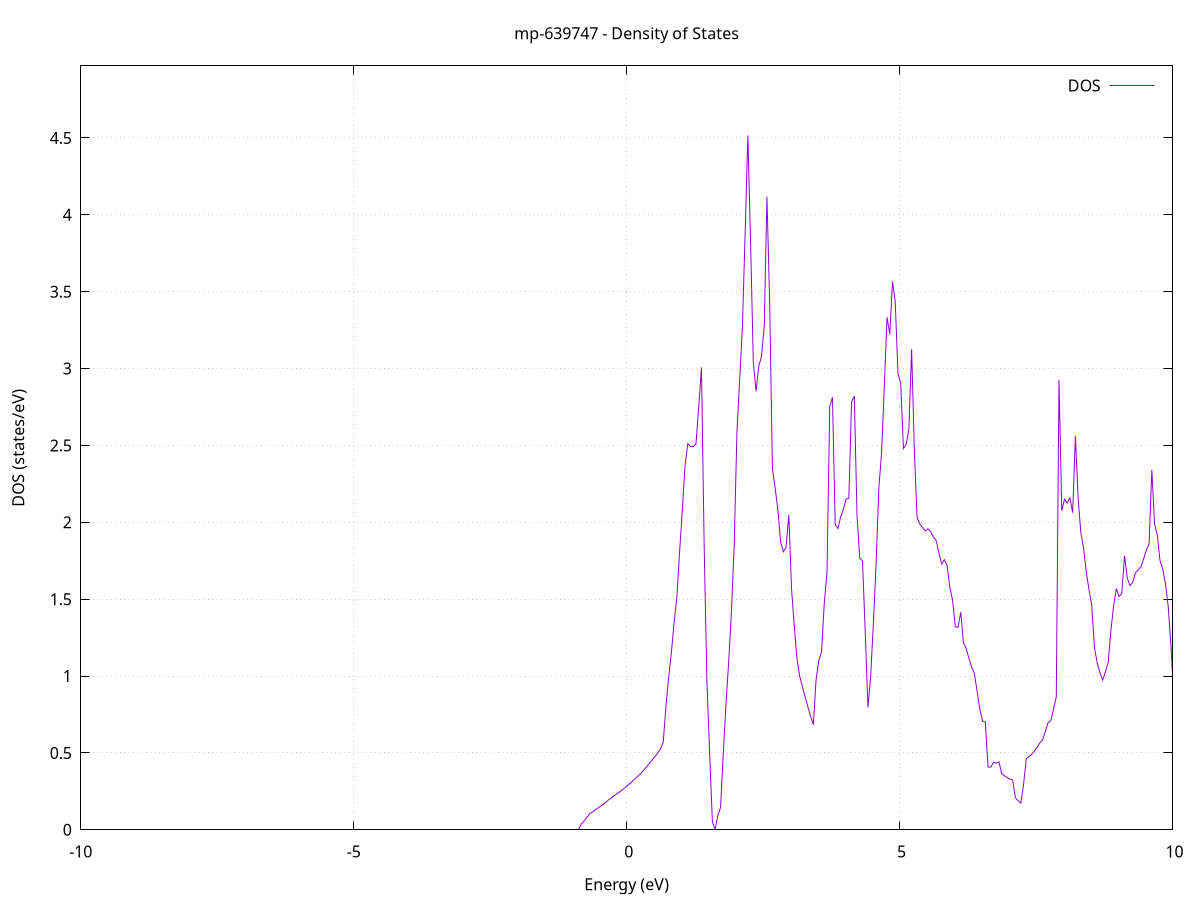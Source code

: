 set title 'mp-639747 - Density of States'
set xlabel 'Energy (eV)'
set ylabel 'DOS (states/eV)'
set grid
set xrange [-10:10]
set yrange [0:4.969]
set xzeroaxis lt -1
set terminal png size 800,600
set output 'mp-639747_dos_gnuplot.png'
plot '-' using 1:2 with lines title 'DOS'
-31.983000 0.000000
-31.933000 0.000000
-31.883000 0.000000
-31.833000 0.000000
-31.783000 0.000000
-31.733000 0.000000
-31.683000 0.000000
-31.633000 0.000000
-31.583000 0.000000
-31.533000 0.000000
-31.482900 0.000000
-31.432900 0.000000
-31.382900 0.000000
-31.332900 0.000000
-31.282900 0.000000
-31.232900 0.000000
-31.182900 0.000000
-31.132900 0.000000
-31.082900 0.000000
-31.032900 0.000000
-30.982900 0.000000
-30.932900 0.000000
-30.882900 0.000000
-30.832900 0.000000
-30.782900 0.000000
-30.732900 0.000000
-30.682900 0.000000
-30.632900 0.000000
-30.582900 0.000000
-30.532900 0.000000
-30.482800 0.000000
-30.432800 0.000000
-30.382800 0.000000
-30.332800 0.000000
-30.282800 0.000000
-30.232800 0.000000
-30.182800 0.000000
-30.132800 0.000000
-30.082800 0.000000
-30.032800 0.000000
-29.982800 0.000000
-29.932800 0.000000
-29.882800 0.000000
-29.832800 0.000000
-29.782800 0.000000
-29.732800 0.000000
-29.682800 0.000000
-29.632800 0.000000
-29.582800 0.000000
-29.532800 0.000000
-29.482700 0.000000
-29.432700 0.000000
-29.382700 0.000000
-29.332700 0.000000
-29.282700 0.000000
-29.232700 0.000000
-29.182700 0.000000
-29.132700 0.000000
-29.082700 0.000000
-29.032700 0.000000
-28.982700 0.000000
-28.932700 0.000000
-28.882700 0.000000
-28.832700 0.000000
-28.782700 0.000000
-28.732700 0.000000
-28.682700 0.000000
-28.632700 0.000000
-28.582700 0.000000
-28.532600 0.000000
-28.482600 0.000000
-28.432600 0.000000
-28.382600 0.000000
-28.332600 0.000000
-28.282600 0.000000
-28.232600 0.000000
-28.182600 0.000000
-28.132600 0.000000
-28.082600 0.000000
-28.032600 0.000000
-27.982600 0.000000
-27.932600 0.000000
-27.882600 0.000000
-27.832600 0.000000
-27.782600 0.000000
-27.732600 0.000000
-27.682600 0.000000
-27.632600 0.000000
-27.582600 0.000000
-27.532500 0.000000
-27.482500 0.000000
-27.432500 2.245700
-27.382500 16.431300
-27.332500 20.252700
-27.282500 3.988700
-27.232500 0.000000
-27.182500 0.000000
-27.132500 0.000000
-27.082500 0.000000
-27.032500 0.000000
-26.982500 0.000000
-26.932500 0.000000
-26.882500 0.000000
-26.832500 0.000000
-26.782500 0.000000
-26.732500 0.000000
-26.682500 0.000000
-26.632500 0.000000
-26.582500 0.000000
-26.532400 0.000000
-26.482400 0.000000
-26.432400 0.000000
-26.382400 0.000000
-26.332400 0.000000
-26.282400 0.000000
-26.232400 0.000000
-26.182400 0.000000
-26.132400 0.000000
-26.082400 0.000000
-26.032400 0.000000
-25.982400 0.000000
-25.932400 0.000000
-25.882400 0.000000
-25.832400 0.000000
-25.782400 0.000000
-25.732400 0.000000
-25.682400 0.000000
-25.632400 0.000000
-25.582400 0.000000
-25.532300 0.000000
-25.482300 0.000000
-25.432300 0.000000
-25.382300 0.000000
-25.332300 0.000000
-25.282300 0.000000
-25.232300 0.000000
-25.182300 0.000000
-25.132300 0.000000
-25.082300 0.000000
-25.032300 0.000000
-24.982300 0.000000
-24.932300 0.000000
-24.882300 0.000000
-24.832300 0.000000
-24.782300 0.000000
-24.732300 0.000000
-24.682300 0.000000
-24.632300 0.000000
-24.582200 0.000000
-24.532200 0.000000
-24.482200 0.000000
-24.432200 0.000000
-24.382200 0.000000
-24.332200 0.000000
-24.282200 0.000000
-24.232200 0.000000
-24.182200 0.000000
-24.132200 0.000000
-24.082200 0.000000
-24.032200 0.000000
-23.982200 0.000000
-23.932200 0.000000
-23.882200 0.000000
-23.832200 0.000000
-23.782200 0.000000
-23.732200 0.000000
-23.682200 0.000000
-23.632200 0.000000
-23.582100 0.000000
-23.532100 0.000000
-23.482100 0.000000
-23.432100 0.000000
-23.382100 0.000000
-23.332100 0.000000
-23.282100 0.000000
-23.232100 0.000000
-23.182100 0.000000
-23.132100 0.000000
-23.082100 0.000000
-23.032100 0.000000
-22.982100 0.000000
-22.932100 0.000000
-22.882100 0.000000
-22.832100 0.000000
-22.782100 0.000000
-22.732100 0.000000
-22.682100 0.000000
-22.632100 0.000000
-22.582000 0.000000
-22.532000 0.000000
-22.482000 0.000000
-22.432000 0.000000
-22.382000 0.000000
-22.332000 0.000000
-22.282000 0.000000
-22.232000 0.000000
-22.182000 0.000000
-22.132000 0.000000
-22.082000 0.000000
-22.032000 0.000000
-21.982000 0.000000
-21.932000 0.000000
-21.882000 0.000000
-21.832000 0.000000
-21.782000 0.000000
-21.732000 0.000000
-21.682000 0.000000
-21.632000 0.000000
-21.581900 0.000000
-21.531900 0.000000
-21.481900 0.000000
-21.431900 0.000000
-21.381900 0.000000
-21.331900 0.000000
-21.281900 0.000000
-21.231900 0.000000
-21.181900 0.000000
-21.131900 0.000000
-21.081900 0.000000
-21.031900 0.000000
-20.981900 0.000000
-20.931900 0.000000
-20.881900 0.000000
-20.831900 0.000000
-20.781900 0.000000
-20.731900 0.000000
-20.681900 0.000000
-20.631800 0.000000
-20.581800 0.000000
-20.531800 0.000000
-20.481800 0.000000
-20.431800 0.000000
-20.381800 0.000000
-20.331800 0.000000
-20.281800 0.000000
-20.231800 0.000000
-20.181800 0.000000
-20.131800 0.000000
-20.081800 0.000000
-20.031800 0.000000
-19.981800 0.000000
-19.931800 0.000000
-19.881800 0.000000
-19.831800 0.000000
-19.781800 0.000000
-19.731800 0.000000
-19.681800 0.000000
-19.631700 0.000000
-19.581700 0.000000
-19.531700 0.000000
-19.481700 0.000000
-19.431700 0.000000
-19.381700 0.000000
-19.331700 0.000000
-19.281700 0.000000
-19.231700 0.000000
-19.181700 0.000000
-19.131700 0.000000
-19.081700 0.000000
-19.031700 0.000000
-18.981700 0.000000
-18.931700 0.000000
-18.881700 0.000000
-18.831700 0.000000
-18.781700 0.000000
-18.731700 0.000000
-18.681700 0.000000
-18.631600 0.000000
-18.581600 0.000000
-18.531600 0.000000
-18.481600 0.000000
-18.431600 0.000000
-18.381600 0.000000
-18.331600 0.000000
-18.281600 0.000000
-18.231600 0.000000
-18.181600 0.000000
-18.131600 0.000000
-18.081600 0.000000
-18.031600 0.000000
-17.981600 0.000000
-17.931600 0.000000
-17.881600 0.000000
-17.831600 0.000000
-17.781600 0.000000
-17.731600 0.000000
-17.681500 0.000000
-17.631500 0.000000
-17.581500 0.000000
-17.531500 0.000000
-17.481500 0.000000
-17.431500 0.000000
-17.381500 0.000000
-17.331500 0.000000
-17.281500 0.000000
-17.231500 0.000000
-17.181500 0.000000
-17.131500 0.000000
-17.081500 0.000000
-17.031500 0.000000
-16.981500 0.000000
-16.931500 0.000000
-16.881500 0.000000
-16.831500 0.000000
-16.781500 0.000000
-16.731500 0.000000
-16.681400 0.000000
-16.631400 0.000000
-16.581400 0.000000
-16.531400 0.000000
-16.481400 0.000000
-16.431400 0.000000
-16.381400 0.000000
-16.331400 0.000000
-16.281400 0.000000
-16.231400 0.000000
-16.181400 0.000000
-16.131400 0.000000
-16.081400 0.000000
-16.031400 0.000000
-15.981400 0.000000
-15.931400 0.000000
-15.881400 0.000000
-15.831400 0.000000
-15.781400 0.000000
-15.731400 0.000000
-15.681300 0.000000
-15.631300 0.000000
-15.581300 0.000000
-15.531300 0.000000
-15.481300 0.000000
-15.431300 0.000000
-15.381300 0.000000
-15.331300 0.000000
-15.281300 0.000000
-15.231300 0.000000
-15.181300 0.000000
-15.131300 0.000000
-15.081300 0.000000
-15.031300 0.000000
-14.981300 0.000000
-14.931300 0.000000
-14.881300 0.000000
-14.831300 0.000000
-14.781300 0.000000
-14.731300 0.000000
-14.681200 0.000000
-14.631200 0.000000
-14.581200 0.000000
-14.531200 0.000000
-14.481200 0.000000
-14.431200 0.000000
-14.381200 0.000000
-14.331200 0.000000
-14.281200 0.000000
-14.231200 0.000000
-14.181200 0.000000
-14.131200 0.000000
-14.081200 0.000000
-14.031200 0.000000
-13.981200 0.000000
-13.931200 0.000000
-13.881200 0.000000
-13.831200 0.000000
-13.781200 0.000000
-13.731100 0.000000
-13.681100 0.000000
-13.631100 0.000000
-13.581100 0.000000
-13.531100 0.000000
-13.481100 0.000000
-13.431100 0.000000
-13.381100 0.000000
-13.331100 0.000000
-13.281100 0.000000
-13.231100 0.000000
-13.181100 0.000000
-13.131100 0.000000
-13.081100 0.000000
-13.031100 2.463100
-12.981100 5.446600
-12.931100 10.963400
-12.881100 11.129900
-12.831100 8.012600
-12.781100 7.353300
-12.731000 6.664000
-12.681000 5.536700
-12.631000 5.310800
-12.581000 5.861600
-12.531000 6.088800
-12.481000 5.881900
-12.431000 6.806400
-12.381000 8.706400
-12.331000 12.078000
-12.281000 7.479100
-12.231000 0.000000
-12.181000 0.000000
-12.131000 0.000000
-12.081000 0.000000
-12.031000 0.000000
-11.981000 0.000000
-11.931000 0.000000
-11.881000 0.000000
-11.831000 0.000000
-11.781000 0.000000
-11.730900 0.000000
-11.680900 0.000000
-11.630900 0.000000
-11.580900 0.000000
-11.530900 0.000000
-11.480900 0.000000
-11.430900 0.000000
-11.380900 0.000000
-11.330900 0.000000
-11.280900 0.000000
-11.230900 0.000000
-11.180900 0.000000
-11.130900 0.000000
-11.080900 0.000000
-11.030900 0.000000
-10.980900 0.000000
-10.930900 0.000000
-10.880900 0.000000
-10.830900 0.000000
-10.780800 0.000000
-10.730800 0.000000
-10.680800 0.000000
-10.630800 0.000000
-10.580800 0.000000
-10.530800 0.000000
-10.480800 0.000000
-10.430800 0.000000
-10.380800 0.000000
-10.330800 0.000000
-10.280800 0.000000
-10.230800 0.000000
-10.180800 0.000000
-10.130800 0.000000
-10.080800 0.000000
-10.030800 0.000000
-9.980800 0.000000
-9.930800 0.000000
-9.880800 0.000000
-9.830800 0.000000
-9.780700 0.000000
-9.730700 0.000000
-9.680700 0.000000
-9.630700 0.000000
-9.580700 0.000000
-9.530700 0.000000
-9.480700 0.000000
-9.430700 0.000000
-9.380700 0.000000
-9.330700 0.000000
-9.280700 0.000000
-9.230700 0.000000
-9.180700 0.000000
-9.130700 0.000000
-9.080700 0.000000
-9.030700 0.000000
-8.980700 0.000000
-8.930700 0.000000
-8.880700 0.000000
-8.830700 0.000000
-8.780600 0.000000
-8.730600 0.000000
-8.680600 0.000000
-8.630600 0.000000
-8.580600 0.000000
-8.530600 0.000000
-8.480600 0.000000
-8.430600 0.000000
-8.380600 0.000000
-8.330600 0.000000
-8.280600 0.000000
-8.230600 0.000000
-8.180600 0.000000
-8.130600 0.000000
-8.080600 0.000000
-8.030600 0.000000
-7.980600 0.000000
-7.930600 0.000000
-7.880600 0.000000
-7.830600 0.000000
-7.780500 0.000000
-7.730500 0.000000
-7.680500 0.000000
-7.630500 0.000000
-7.580500 0.000000
-7.530500 0.000000
-7.480500 0.000000
-7.430500 0.000000
-7.380500 0.000000
-7.330500 0.000000
-7.280500 0.000000
-7.230500 0.000000
-7.180500 0.000000
-7.130500 0.000000
-7.080500 0.000000
-7.030500 0.000000
-6.980500 0.000000
-6.930500 0.000000
-6.880500 0.000000
-6.830400 0.000000
-6.780400 0.000000
-6.730400 0.000000
-6.680400 0.000000
-6.630400 0.000000
-6.580400 0.000000
-6.530400 0.000000
-6.480400 0.000000
-6.430400 0.000000
-6.380400 0.000000
-6.330400 0.000000
-6.280400 0.000000
-6.230400 0.000000
-6.180400 0.000000
-6.130400 0.000000
-6.080400 0.000000
-6.030400 0.000000
-5.980400 0.000000
-5.930400 0.000000
-5.880400 0.000000
-5.830300 0.000000
-5.780300 0.000000
-5.730300 0.000000
-5.680300 0.000000
-5.630300 0.000000
-5.580300 0.000000
-5.530300 0.000000
-5.480300 0.000000
-5.430300 0.000000
-5.380300 0.000000
-5.330300 0.000000
-5.280300 0.000000
-5.230300 0.000000
-5.180300 0.000000
-5.130300 0.000000
-5.080300 0.000000
-5.030300 0.000000
-4.980300 0.000000
-4.930300 0.000000
-4.880300 0.000000
-4.830200 0.000000
-4.780200 0.000000
-4.730200 0.000000
-4.680200 0.000000
-4.630200 0.000000
-4.580200 0.000000
-4.530200 0.000000
-4.480200 0.000000
-4.430200 0.000000
-4.380200 0.000000
-4.330200 0.000000
-4.280200 0.000000
-4.230200 0.000000
-4.180200 0.000000
-4.130200 0.000000
-4.080200 0.000000
-4.030200 0.000000
-3.980200 0.000000
-3.930200 0.000000
-3.880100 0.000000
-3.830100 0.000000
-3.780100 0.000000
-3.730100 0.000000
-3.680100 0.000000
-3.630100 0.000000
-3.580100 0.000000
-3.530100 0.000000
-3.480100 0.000000
-3.430100 0.000000
-3.380100 0.000000
-3.330100 0.000000
-3.280100 0.000000
-3.230100 0.000000
-3.180100 0.000000
-3.130100 0.000000
-3.080100 0.000000
-3.030100 0.000000
-2.980100 0.000000
-2.930100 0.000000
-2.880000 0.000000
-2.830000 0.000000
-2.780000 0.000000
-2.730000 0.000000
-2.680000 0.000000
-2.630000 0.000000
-2.580000 0.000000
-2.530000 0.000000
-2.480000 0.000000
-2.430000 0.000000
-2.380000 0.000000
-2.330000 0.000000
-2.280000 0.000000
-2.230000 0.000000
-2.180000 0.000000
-2.130000 0.000000
-2.080000 0.000000
-2.030000 0.000000
-1.980000 0.000000
-1.930000 0.000000
-1.879900 0.000000
-1.829900 0.000000
-1.779900 0.000000
-1.729900 0.000000
-1.679900 0.000000
-1.629900 0.000000
-1.579900 0.000000
-1.529900 0.000000
-1.479900 0.000000
-1.429900 0.000000
-1.379900 0.000000
-1.329900 0.000000
-1.279900 0.000000
-1.229900 0.000000
-1.179900 0.000000
-1.129900 0.000000
-1.079900 0.000000
-1.029900 0.000000
-0.979900 0.000000
-0.929900 0.000000
-0.879800 0.000000
-0.829800 0.037900
-0.779800 0.057100
-0.729800 0.079100
-0.679800 0.103900
-0.629800 0.114600
-0.579800 0.128100
-0.529800 0.140800
-0.479800 0.152700
-0.429800 0.164400
-0.379800 0.179400
-0.329800 0.195300
-0.279800 0.207800
-0.229800 0.220800
-0.179800 0.233400
-0.129800 0.245600
-0.079800 0.259000
-0.029800 0.273600
0.020200 0.288900
0.070300 0.304900
0.120300 0.321400
0.170300 0.337200
0.220300 0.353200
0.270300 0.371100
0.320300 0.391400
0.370300 0.412000
0.420300 0.433100
0.470300 0.454700
0.520300 0.476500
0.570300 0.498700
0.620300 0.527300
0.670300 0.569700
0.720300 0.805700
0.770300 0.992500
0.820300 1.154400
0.870300 1.351500
0.920300 1.510900
0.970300 1.809000
1.020300 2.081800
1.070400 2.370300
1.120400 2.511700
1.170400 2.492600
1.220400 2.491700
1.270400 2.511700
1.320400 2.748700
1.370400 3.007500
1.420400 1.840700
1.470400 0.965500
1.520400 0.497500
1.570400 0.053000
1.620400 0.000000
1.670400 0.091900
1.720400 0.145400
1.770400 0.498000
1.820400 0.819700
1.870400 1.097900
1.920400 1.421600
1.970400 1.850300
2.020400 2.584200
2.070500 2.927900
2.120500 3.268900
2.170500 3.875800
2.220500 4.517200
2.270500 3.821200
2.320500 3.042800
2.370500 2.852400
2.420500 3.015900
2.470500 3.079100
2.520500 3.271900
2.570500 4.118000
2.620500 3.420600
2.670500 2.351800
2.720500 2.223600
2.770500 2.081100
2.820500 1.873800
2.870500 1.808500
2.920500 1.836900
2.970500 2.049300
3.020600 1.570500
3.070600 1.324500
3.120600 1.111400
3.170600 0.998200
3.220600 0.929600
3.270600 0.863500
3.320600 0.799800
3.370600 0.738600
3.420600 0.684100
3.470600 0.976100
3.520600 1.103000
3.570600 1.156200
3.620600 1.473700
3.670600 1.674900
3.720600 2.752300
3.770600 2.813000
3.820600 1.987700
3.870600 1.959200
3.920600 2.035000
3.970600 2.084200
4.020700 2.151200
4.070700 2.156100
4.120700 2.781400
4.170700 2.821400
4.220700 2.040700
4.270700 1.768200
4.320700 1.748100
4.370700 1.290400
4.420700 0.796400
4.470700 1.000500
4.520700 1.346500
4.570700 1.735400
4.620700 2.224500
4.670700 2.453400
4.720700 2.887500
4.770700 3.333700
4.820700 3.221600
4.870700 3.566800
4.920700 3.434600
4.970700 2.967700
5.020800 2.905800
5.070800 2.479700
5.120800 2.506200
5.170800 2.605800
5.220800 3.126600
5.270800 2.466000
5.320800 2.033200
5.370800 1.988600
5.420800 1.965700
5.470800 1.944000
5.520800 1.957700
5.570800 1.938700
5.620800 1.904800
5.670800 1.881200
5.720800 1.800900
5.770800 1.728400
5.820800 1.757300
5.870800 1.718400
5.920800 1.577500
5.970800 1.494800
6.020900 1.322000
6.070900 1.316000
6.120900 1.415400
6.170900 1.215400
6.220900 1.178900
6.270900 1.114600
6.320900 1.057000
6.370900 1.017100
6.420900 0.898000
6.470900 0.783400
6.520900 0.707200
6.570900 0.700300
6.620900 0.408700
6.670900 0.407700
6.720900 0.439000
6.770900 0.432800
6.820900 0.441400
6.870900 0.365500
6.920900 0.351200
6.971000 0.339400
7.021000 0.330300
7.071000 0.323800
7.121000 0.209700
7.171000 0.189000
7.221000 0.174000
7.271000 0.293000
7.321000 0.462000
7.371000 0.476600
7.421000 0.491000
7.471000 0.512500
7.521000 0.537800
7.571000 0.566000
7.621000 0.585400
7.671000 0.640800
7.721000 0.697300
7.771000 0.709100
7.821000 0.786200
7.871000 0.864500
7.921000 2.926800
7.971100 2.075000
8.021100 2.150400
8.071100 2.126000
8.121100 2.159700
8.171100 2.062200
8.221100 2.560900
8.271100 2.158100
8.321100 1.931400
8.371100 1.829900
8.421100 1.673900
8.471100 1.561200
8.521100 1.458500
8.571100 1.181800
8.621100 1.085100
8.671100 1.020900
8.721100 0.973700
8.771100 1.027000
8.821100 1.088000
8.871100 1.294600
8.921100 1.455100
8.971200 1.569400
9.021200 1.517400
9.071200 1.536700
9.121200 1.783100
9.171200 1.637700
9.221200 1.588500
9.271200 1.608900
9.321200 1.673100
9.371200 1.690700
9.421200 1.710000
9.471200 1.762100
9.521200 1.820200
9.571200 1.856900
9.621200 2.341600
9.671200 1.990300
9.721200 1.916200
9.771200 1.751500
9.821200 1.695600
9.871200 1.601300
9.921200 1.453900
9.971300 1.196600
10.021300 0.869100
10.071300 0.904000
10.121300 1.101700
10.171300 1.361800
10.221300 1.102100
10.271300 1.356200
10.321300 1.670900
10.371300 2.133600
10.421300 2.225900
10.471300 2.324000
10.521300 2.293800
10.571300 2.185300
10.621300 2.114000
10.671300 2.047000
10.721300 1.962700
10.771300 1.996900
10.821300 1.944900
10.871300 1.865200
10.921400 1.795000
10.971400 1.603300
11.021400 1.654100
11.071400 1.656600
11.121400 1.901100
11.171400 1.471900
11.221400 1.349900
11.271400 1.274600
11.321400 1.195200
11.371400 1.202700
11.421400 1.230100
11.471400 1.330600
11.521400 1.480200
11.571400 1.602900
11.621400 2.074400
11.671400 2.405400
11.721400 2.478200
11.771400 2.400400
11.821400 2.369200
11.871400 2.093800
11.921500 1.957000
11.971500 1.877800
12.021500 1.743800
12.071500 1.607600
12.121500 1.539300
12.171500 1.302200
12.221500 1.229300
12.271500 1.176600
12.321500 1.171200
12.371500 1.149500
12.421500 1.160300
12.471500 1.232800
12.521500 1.307600
12.571500 1.452600
12.621500 1.652300
12.671500 1.872400
12.721500 2.098200
12.771500 2.521100
12.821500 2.467000
12.871500 2.572600
12.921600 2.943300
12.971600 2.641200
13.021600 2.655500
13.071600 2.888500
13.121600 3.360400
13.171600 2.987000
13.221600 3.112600
13.271600 2.935700
13.321600 2.625800
13.371600 2.424000
13.421600 2.181000
13.471600 1.987700
13.521600 1.706500
13.571600 1.544000
13.621600 1.511900
13.671600 1.345100
13.721600 1.269900
13.771600 1.225200
13.821600 1.247200
13.871700 1.566300
13.921700 1.356600
13.971700 1.328700
14.021700 1.381900
14.071700 1.401000
14.121700 1.416200
14.171700 1.435000
14.221700 1.501700
14.271700 1.531000
14.321700 1.496800
14.371700 1.345500
14.421700 0.973400
14.471700 0.917400
14.521700 0.865100
14.571700 0.805000
14.621700 0.766500
14.671700 0.715300
14.721700 0.684200
14.771700 0.887300
14.821700 1.225300
14.871800 1.958900
14.921800 1.860900
14.971800 1.754000
15.021800 2.060600
15.071800 1.908400
15.121800 1.921900
15.171800 1.905000
15.221800 1.955100
15.271800 1.951400
15.321800 1.696700
15.371800 1.538300
15.421800 1.500800
15.471800 1.499200
15.521800 1.556900
15.571800 1.757500
15.621800 1.903500
15.671800 2.073400
15.721800 2.522600
15.771800 2.629500
15.821800 2.646600
15.871900 2.727500
15.921900 2.738000
15.971900 2.657600
16.021900 2.442200
16.071900 2.222700
16.121900 2.066400
16.171900 1.918600
16.221900 1.741400
16.271900 1.627700
16.321900 1.445000
16.371900 1.240300
16.421900 1.329300
16.471900 1.456100
16.521900 1.593700
16.571900 1.756000
16.621900 1.968500
16.671900 2.105600
16.721900 2.235600
16.771900 2.229300
16.821900 1.890700
16.872000 1.844900
16.922000 1.848100
16.972000 1.885700
17.022000 1.973700
17.072000 2.116100
17.122000 1.952100
17.172000 1.821100
17.222000 1.777200
17.272000 1.994200
17.322000 2.050300
17.372000 2.222600
17.422000 2.307800
17.472000 2.408100
17.522000 2.547500
17.572000 2.497500
17.622000 2.587500
17.672000 2.576200
17.722000 2.417100
17.772000 2.425400
17.822100 2.214600
17.872100 2.108100
17.922100 2.090200
17.972100 2.053700
18.022100 2.050800
18.072100 2.185900
18.122100 2.211400
18.172100 2.206400
18.222100 3.436200
18.272100 2.276400
18.322100 2.232800
18.372100 2.109900
18.422100 2.255700
18.472100 2.005500
18.522100 1.941000
18.572100 1.839400
18.622100 1.878300
18.672100 1.845500
18.722100 1.752700
18.772100 2.251100
18.822200 2.620300
18.872200 2.773000
18.922200 2.689400
18.972200 2.520200
19.022200 2.388600
19.072200 2.239300
19.122200 2.118400
19.172200 1.996100
19.222200 1.888800
19.272200 1.675700
19.322200 1.698500
19.372200 1.794400
19.422200 1.673500
19.472200 2.172400
19.522200 1.917400
19.572200 2.057300
19.622200 1.738200
19.672200 1.656800
19.722200 1.612400
19.772200 1.580800
19.822300 1.590100
19.872300 1.633700
19.922300 1.651800
19.972300 1.858600
20.022300 2.454600
20.072300 1.944500
20.122300 1.853700
20.172300 1.892900
20.222300 2.028700
20.272300 2.142000
20.322300 2.642100
20.372300 2.983800
20.422300 2.731400
20.472300 2.499300
20.522300 2.379300
20.572300 2.209400
20.622300 1.996000
20.672300 1.848300
20.722300 1.810500
20.772400 2.372100
20.822400 2.193700
20.872400 2.112300
20.922400 2.069800
20.972400 2.028900
21.022400 1.917500
21.072400 1.827500
21.122400 1.786500
21.172400 1.869300
21.222400 1.871100
21.272400 1.849600
21.322400 1.881800
21.372400 1.918200
21.422400 1.936800
21.472400 1.890000
21.522400 1.825200
21.572400 1.845600
21.622400 2.082000
21.672400 2.452300
21.722400 2.903800
21.772500 3.518500
21.822500 3.585000
21.872500 2.933800
21.922500 2.628100
21.972500 2.512400
22.022500 2.697400
22.072500 2.160500
22.122500 2.195000
22.172500 1.964700
22.222500 1.917800
22.272500 1.863700
22.322500 1.913600
22.372500 1.968100
22.422500 1.903400
22.472500 2.241900
22.522500 2.136500
22.572500 2.169000
22.622500 2.208100
22.672500 2.271300
22.722500 2.391500
22.772600 2.474200
22.822600 2.475400
22.872600 2.349300
22.922600 2.239000
22.972600 2.180000
23.022600 2.110500
23.072600 2.108200
23.122600 2.116000
23.172600 2.148700
23.222600 2.173000
23.272600 2.326300
23.322600 2.161300
23.372600 2.173500
23.422600 2.176300
23.472600 2.235900
23.522600 2.376100
23.572600 2.366500
23.622600 2.336600
23.672600 2.347600
23.722600 2.367000
23.772700 2.351300
23.822700 2.264900
23.872700 2.090500
23.922700 1.950600
23.972700 1.879300
24.022700 1.788900
24.072700 1.569300
24.122700 1.744100
24.172700 2.082000
24.222700 2.549100
24.272700 2.824100
24.322700 2.936200
24.372700 2.764000
24.422700 2.643700
24.472700 2.535400
24.522700 2.343800
24.572700 2.108300
24.622700 2.059100
24.672700 2.058400
24.722800 2.141300
24.772800 2.306300
24.822800 2.529700
24.872800 2.665800
24.922800 2.678300
24.972800 2.615700
25.022800 2.483100
25.072800 2.648900
25.122800 2.720200
25.172800 2.827900
25.222800 2.768600
25.272800 2.773600
25.322800 2.751100
25.372800 2.608800
25.422800 2.369400
25.472800 2.247500
25.522800 2.178700
25.572800 2.112400
25.622800 2.086700
25.672800 1.997200
25.722900 2.015900
25.772900 2.016800
25.822900 2.052900
25.872900 1.952300
25.922900 1.971200
25.972900 2.889000
26.022900 2.725800
26.072900 2.744900
26.122900 2.659600
26.172900 2.564200
26.222900 2.453800
26.272900 2.254700
26.322900 2.229100
26.372900 2.530000
26.422900 2.327200
26.472900 2.347400
26.522900 2.078700
26.572900 2.075300
26.622900 2.237400
26.672900 2.328300
26.723000 2.314000
26.773000 2.184800
26.823000 2.066100
26.873000 2.074500
26.923000 2.138900
26.973000 2.292300
27.023000 2.486200
27.073000 2.783400
27.123000 2.146600
27.173000 2.223000
27.223000 2.260000
27.273000 2.161500
27.323000 2.374800
27.373000 3.336500
27.423000 2.952500
27.473000 2.329700
27.523000 2.227800
27.573000 2.134800
27.623000 2.283000
27.673100 2.429600
27.723100 2.431200
27.773100 2.176000
27.823100 2.173700
27.873100 2.267200
27.923100 2.925300
27.973100 2.883200
28.023100 2.470400
28.073100 2.369200
28.123100 2.388400
28.173100 2.412300
28.223100 2.410700
28.273100 2.391800
28.323100 2.397000
28.373100 2.700400
28.423100 3.260800
28.473100 2.653300
28.523100 2.489400
28.573100 2.564000
28.623100 2.613800
28.673200 2.668400
28.723200 2.817000
28.773200 2.915900
28.823200 2.891000
28.873200 2.931100
28.923200 2.829100
28.973200 2.672200
29.023200 2.432700
29.073200 2.310400
29.123200 2.287500
29.173200 2.693200
29.223200 2.276900
29.273200 2.187600
29.323200 2.127200
29.373200 2.083100
29.423200 2.281700
29.473200 2.329000
29.523200 2.384900
29.573200 2.415000
29.623200 2.301400
29.673300 2.342300
29.723300 2.234100
29.773300 2.306500
29.823300 2.336600
29.873300 2.626100
29.923300 2.455800
29.973300 2.845100
30.023300 2.484000
30.073300 2.547500
30.123300 2.594900
30.173300 2.590100
30.223300 2.345300
30.273300 2.303500
30.323300 2.267700
30.373300 2.218300
30.423300 2.189400
30.473300 2.228500
30.523300 2.303000
30.573300 2.448700
30.623300 2.622400
30.673400 2.710500
30.723400 2.729100
30.773400 2.732900
30.823400 2.814600
30.873400 2.728000
30.923400 2.741900
30.973400 2.942900
31.023400 3.088000
31.073400 2.937500
31.123400 3.061000
31.173400 2.762900
31.223400 2.617800
31.273400 2.427400
31.323400 2.463900
31.373400 2.561300
31.423400 2.513900
31.473400 2.450200
31.523400 2.398000
31.573400 2.354700
31.623500 2.442000
31.673500 2.546100
31.723500 2.635700
31.773500 2.574600
31.823500 2.476900
31.873500 2.487000
31.923500 2.507600
31.973500 2.671100
32.023500 2.691200
32.073500 2.655900
32.123500 2.940600
32.173500 3.007600
32.223500 2.996600
32.273500 2.484000
32.323500 2.511700
32.373500 2.519100
32.423500 2.613200
32.473500 2.880400
32.523500 2.706400
32.573500 2.854300
32.623600 2.807900
32.673600 2.710600
32.723600 2.637300
32.773600 2.611700
32.823600 2.639900
32.873600 2.623400
32.923600 2.627200
32.973600 2.546200
33.023600 2.547900
33.073600 2.571800
33.123600 2.553000
33.173600 2.561200
33.223600 2.468200
33.273600 2.422600
33.323600 2.397600
33.373600 2.389900
33.423600 2.347500
33.473600 2.439900
33.523600 2.546600
33.573600 2.646300
33.623700 2.651600
33.673700 2.993600
33.723700 2.919200
33.773700 3.001700
33.823700 2.986700
33.873700 2.688400
33.923700 2.645200
33.973700 2.832100
34.023700 2.787900
34.073700 2.924800
34.123700 3.079500
34.173700 2.933400
34.223700 2.969700
34.273700 2.769600
34.323700 2.666300
34.373700 2.831400
34.423700 2.566200
34.473700 2.422700
34.523700 2.211300
34.573800 2.222200
34.623800 2.324300
34.673800 2.488700
34.723800 4.339200
34.773800 3.239600
34.823800 3.337200
34.873800 3.225800
34.923800 3.355700
34.973800 2.624800
35.023800 2.624000
35.073800 2.614800
35.123800 2.674700
35.173800 2.612100
35.223800 2.687500
35.273800 2.654300
35.323800 2.557000
35.373800 2.574300
35.423800 2.684800
35.473800 2.726600
35.523800 2.633200
35.573900 2.594700
35.623900 2.561900
35.673900 2.558100
35.723900 2.564700
35.773900 2.547200
35.823900 2.299200
35.873900 2.317300
35.923900 2.443200
35.973900 2.561100
36.023900 2.579500
36.073900 2.541400
36.123900 2.389100
36.173900 2.432200
36.223900 2.410400
36.273900 2.408100
36.323900 2.510800
36.373900 2.571700
36.423900 2.488800
36.473900 2.506100
36.523900 2.576600
36.574000 2.595600
36.624000 2.438500
36.674000 2.368600
36.724000 2.362700
36.774000 2.388000
36.824000 2.351200
36.874000 2.441000
36.924000 2.635900
36.974000 2.777400
37.024000 2.926400
37.074000 3.053800
37.124000 3.360500
37.174000 3.527500
37.224000 3.282600
37.274000 3.380200
37.324000 3.768200
37.374000 3.733200
37.424000 3.913300
37.474000 4.229400
37.524000 4.050900
37.574100 3.728600
37.624100 3.319800
37.674100 3.017600
37.724100 2.950600
37.774100 3.331800
37.824100 2.379500
37.874100 2.313000
37.924100 2.300300
37.974100 2.504500
38.024100 3.337300
38.074100 3.053300
38.124100 2.948600
38.174100 3.177800
38.224100 3.082700
38.274100 3.026500
38.324100 3.134300
38.374100 2.973800
38.424100 2.775400
38.474100 2.513300
38.524200 2.291300
38.574200 2.508700
38.624200 2.165900
38.674200 2.202900
38.724200 2.308900
38.774200 2.636400
38.824200 2.967500
38.874200 3.180800
38.924200 3.017600
38.974200 3.349500
39.024200 2.580700
39.074200 2.466000
39.124200 2.327500
39.174200 2.260900
39.224200 2.255200
39.274200 2.300600
39.324200 2.313100
39.374200 2.320900
39.424200 2.451400
39.474200 2.600400
39.524300 2.755800
39.574300 2.697000
39.624300 2.932200
39.674300 3.180200
39.724300 3.014200
39.774300 3.092700
39.824300 2.974700
39.874300 2.911800
39.924300 3.073400
39.974300 3.067000
40.024300 2.957800
40.074300 2.720100
40.124300 2.891500
40.174300 2.820100
40.224300 2.829700
40.274300 2.787000
40.324300 2.833700
40.374300 2.920700
40.424300 2.852600
40.474300 3.241000
40.524400 3.459700
40.574400 3.657200
40.624400 3.656400
40.674400 4.629600
40.724400 3.534500
40.774400 3.164800
40.824400 2.939200
40.874400 2.805800
40.924400 2.708300
40.974400 2.501200
41.024400 2.482100
41.074400 2.273400
41.124400 2.318100
41.174400 2.420500
41.224400 2.415400
41.274400 2.550200
41.324400 2.749600
41.374400 3.090100
41.424400 3.375600
41.474500 3.292700
41.524500 3.152000
41.574500 3.052700
41.624500 2.839300
41.674500 2.693400
41.724500 2.780800
41.774500 2.755600
41.824500 2.860800
41.874500 2.622400
41.924500 2.614800
41.974500 2.881100
42.024500 2.834900
42.074500 2.758400
42.124500 2.749100
42.174500 3.118600
42.224500 3.471600
42.274500 3.462900
42.324500 3.624300
42.374500 3.705600
42.424500 3.670000
42.474600 3.604400
42.524600 3.560000
42.574600 3.596100
42.624600 3.527900
42.674600 2.924300
42.724600 2.874000
42.774600 2.810100
42.824600 2.648700
42.874600 2.587400
42.924600 2.516200
42.974600 2.489700
43.024600 2.447700
43.074600 2.504000
43.124600 2.609300
43.174600 2.698500
43.224600 2.714100
43.274600 2.776900
43.324600 2.888600
43.374600 2.916100
43.424600 2.995600
43.474700 3.045300
43.524700 2.888900
43.574700 2.791600
43.624700 2.797400
43.674700 2.926100
43.724700 3.101700
43.774700 3.116600
43.824700 3.006600
43.874700 2.945600
43.924700 2.729900
43.974700 2.727500
44.024700 2.717400
44.074700 2.685300
44.124700 2.727400
44.174700 2.732400
44.224700 2.730700
44.274700 3.193100
44.324700 3.496600
44.374700 3.323700
44.424700 3.124100
44.474800 3.161500
44.524800 3.111300
44.574800 3.424100
44.624800 3.213300
44.674800 3.304000
44.724800 3.272400
44.774800 3.122300
44.824800 3.096400
44.874800 2.901500
44.924800 2.675000
44.974800 2.724100
45.024800 2.693100
45.074800 2.781300
45.124800 2.861500
45.174800 3.061800
45.224800 3.823900
45.274800 3.811100
45.324800 3.822400
45.374800 3.701700
45.424900 3.943200
45.474900 3.724700
45.524900 3.818200
45.574900 3.737900
45.624900 3.438800
45.674900 2.574100
45.724900 2.468500
45.774900 2.628100
45.824900 2.706600
45.874900 2.523300
45.924900 2.584000
45.974900 2.572000
46.024900 2.575600
46.074900 2.482300
46.124900 2.594800
46.174900 2.791600
46.224900 3.050800
46.274900 3.060900
46.324900 2.867800
46.374900 3.176700
46.425000 3.305200
46.475000 3.270700
46.525000 3.123000
46.575000 3.014900
46.625000 2.914500
46.675000 2.939500
46.725000 2.720400
46.775000 2.701600
46.825000 2.823700
46.875000 2.876200
46.925000 2.717800
46.975000 2.847400
47.025000 2.598200
47.075000 2.616600
47.125000 2.627700
47.175000 2.667700
47.225000 2.766200
47.275000 2.755600
47.325000 2.939400
47.375000 3.044800
47.425100 3.317800
47.475100 3.737600
47.525100 3.861000
47.575100 3.183700
47.625100 3.102500
47.675100 3.083800
47.725100 3.007100
47.775100 2.986200
47.825100 3.127900
47.875100 3.060600
47.925100 3.089500
47.975100 2.982600
48.025100 3.385600
48.075100 3.209400
48.125100 3.139200
48.175100 3.133600
48.225100 3.156600
48.275100 3.019500
48.325100 2.732200
48.375100 2.617200
48.425200 2.516500
48.475200 3.027900
48.525200 2.720400
48.575200 2.833100
48.625200 3.040600
48.675200 3.244100
48.725200 3.351400
48.775200 3.780700
48.825200 3.284600
48.875200 3.159400
48.925200 3.287600
48.975200 3.204700
49.025200 3.345900
49.075200 3.168300
49.125200 3.091000
49.175200 2.878800
49.225200 2.885800
49.275200 2.795200
49.325200 2.719600
49.375300 2.631600
49.425300 3.114300
49.475300 3.325100
49.525300 3.140300
49.575300 3.114600
49.625300 3.193800
49.675300 3.258200
49.725300 3.281500
49.775300 3.280300
49.825300 3.145000
49.875300 3.117400
49.925300 3.114700
49.975300 3.154700
50.025300 3.153600
50.075300 3.454500
50.125300 4.321900
50.175300 3.965500
50.225300 3.489400
50.275300 3.319800
50.325300 3.257800
50.375400 3.270300
50.425400 3.250400
50.475400 3.209800
50.525400 3.257900
50.575400 3.243700
50.625400 3.181000
50.675400 3.124400
50.725400 3.111800
50.775400 3.155900
50.825400 3.202700
50.875400 3.281800
50.925400 3.270800
50.975400 3.308200
51.025400 3.343700
51.075400 3.444700
51.125400 3.656200
51.175400 2.808400
51.225400 2.834700
51.275400 2.984300
51.325400 3.216300
51.375500 3.358700
51.425500 3.173700
51.475500 3.190200
51.525500 3.157600
51.575500 3.018400
51.625500 2.930300
51.675500 2.728600
51.725500 2.681900
51.775500 2.812900
51.825500 2.960800
51.875500 3.076400
51.925500 3.149600
51.975500 3.066500
52.025500 2.961400
52.075500 2.890700
52.125500 2.746000
52.175500 3.274400
52.225500 2.973600
52.275500 2.960600
52.325600 3.024500
52.375600 2.976200
52.425600 2.870200
52.475600 2.797000
52.525600 2.835800
52.575600 3.244200
52.625600 3.156300
52.675600 3.205400
52.725600 3.397900
52.775600 3.620300
52.825600 3.664100
52.875600 3.706000
52.925600 3.818700
52.975600 3.963000
53.025600 3.894100
53.075600 3.793600
53.125600 3.746900
53.175600 3.096100
53.225600 2.827500
53.275600 2.775300
53.325700 2.746100
53.375700 3.052900
53.425700 2.862200
53.475700 2.888600
53.525700 2.918400
53.575700 2.916700
53.625700 2.871200
53.675700 2.957900
53.725700 2.967100
53.775700 3.083700
53.825700 3.316200
53.875700 3.313300
53.925700 3.173000
53.975700 3.260000
54.025700 3.518100
54.075700 3.533100
54.125700 3.380200
54.175700 3.150800
54.225700 3.413900
54.275700 3.316500
54.325800 3.383900
54.375800 3.709300
54.425800 3.875600
54.475800 3.947100
54.525800 3.844800
54.575800 3.252800
54.625800 3.173000
54.675800 3.078200
54.725800 2.994000
54.775800 2.976000
54.825800 3.200800
54.875800 3.251400
54.925800 3.493200
54.975800 3.523600
55.025800 3.690800
55.075800 3.921700
55.125800 3.821100
55.175800 3.484100
55.225800 3.442900
55.275800 3.444800
55.325900 3.407600
55.375900 3.472800
55.425900 3.396100
55.475900 3.478100
55.525900 3.781400
55.575900 3.361700
55.625900 3.415300
55.675900 3.749700
55.725900 3.589300
55.775900 3.359700
55.825900 3.314900
55.875900 3.336400
55.925900 3.711800
55.975900 3.016500
56.025900 2.965000
56.075900 3.011600
56.125900 3.116900
56.175900 3.170200
56.225900 3.225800
56.276000 3.258500
56.326000 3.341200
56.376000 3.078600
56.426000 2.881600
56.476000 2.720100
56.526000 2.684000
56.576000 2.711700
56.626000 2.596200
56.676000 2.590200
56.726000 2.893200
56.776000 2.841700
56.826000 3.124000
56.876000 3.281800
56.926000 3.514400
56.976000 3.517700
57.026000 3.465600
57.076000 3.498800
57.126000 3.498400
57.176000 3.334800
57.226000 2.858800
57.276100 2.816100
57.326100 2.777500
57.376100 2.785900
57.426100 2.777700
57.476100 2.783000
57.526100 2.948200
57.576100 3.059700
57.626100 3.254100
57.676100 3.449700
57.726100 3.499700
57.776100 3.530200
57.826100 3.517500
57.876100 3.587800
57.926100 3.548000
57.976100 3.058000
58.026100 2.950200
58.076100 3.059900
58.126100 3.157200
58.176100 3.212800
58.226100 3.341100
58.276200 3.434200
58.326200 3.831300
58.376200 3.780900
58.426200 3.562100
58.476200 3.649300
58.526200 3.614500
58.576200 3.763100
58.626200 3.724500
58.676200 3.450100
58.726200 3.589400
58.776200 3.431800
58.826200 3.408700
58.876200 3.723600
58.926200 4.216900
58.976200 3.699500
59.026200 3.950500
59.076200 4.096000
59.126200 4.332100
59.176200 3.868700
59.226300 3.785400
59.276300 3.812500
59.326300 3.793100
59.376300 3.436900
59.426300 3.336600
59.476300 3.270200
59.526300 3.196400
59.576300 3.166600
59.626300 3.165700
59.676300 3.233800
59.726300 3.098100
59.776300 3.118900
59.826300 3.151600
59.876300 3.143700
59.926300 3.236000
59.976300 3.409500
60.026300 3.462500
60.076300 3.488700
60.126300 2.832700
60.176300 2.753800
60.226400 2.424000
60.276400 2.409700
60.326400 2.474400
60.376400 2.566300
60.426400 2.767700
60.476400 2.469300
60.526400 2.374500
60.576400 2.238800
60.626400 2.113500
60.676400 1.943400
60.726400 1.803300
60.776400 1.628200
60.826400 1.482600
60.876400 1.339900
60.926400 1.185500
60.976400 1.013300
61.026400 0.862600
61.076400 0.776800
61.126400 0.760500
61.176400 0.740500
61.226500 0.722700
61.276500 0.870800
61.326500 0.908300
61.376500 0.741600
61.426500 0.692900
61.476500 0.686900
61.526500 0.644100
61.576500 0.588300
61.626500 0.533000
61.676500 0.478300
61.726500 0.326600
61.776500 0.313000
61.826500 0.442300
61.876500 0.587100
61.926500 0.702000
61.976500 0.635600
62.026500 0.176200
62.076500 0.113200
62.126500 0.102700
62.176500 0.095700
62.226600 0.089800
62.276600 0.084000
62.326600 0.078400
62.376600 0.073100
62.426600 0.067900
62.476600 0.063000
62.526600 0.058200
62.576600 0.053600
62.626600 0.049200
62.676600 0.045000
62.726600 0.041000
62.776600 0.037100
62.826600 0.033400
62.876600 0.029800
62.926600 0.026400
62.976600 0.023100
63.026600 0.020000
63.076600 0.017100
63.126600 0.014300
63.176700 0.011700
63.226700 0.009300
63.276700 0.007000
63.326700 0.004900
63.376700 0.002900
63.426700 0.001100
63.476700 0.000000
63.526700 0.000000
63.576700 0.000000
63.626700 0.000000
63.676700 0.000000
63.726700 0.000000
63.776700 0.000000
63.826700 0.000000
63.876700 0.000000
63.926700 0.000000
63.976700 0.000000
64.026700 0.000000
64.076700 0.000000
64.126700 0.000000
64.176800 0.000000
64.226800 0.000000
64.276800 0.000000
64.326800 0.000000
64.376800 0.000000
64.426800 0.000000
64.476800 0.000000
64.526800 0.000000
64.576800 0.000000
64.626800 0.000000
64.676800 0.000000
64.726800 0.000000
64.776800 0.000000
64.826800 0.000000
64.876800 0.000000
64.926800 0.000000
64.976800 0.000000
65.026800 0.000000
65.076800 0.000000
65.126800 0.000000
65.176900 0.000000
65.226900 0.000000
65.276900 0.000000
65.326900 0.000000
65.376900 0.000000
65.426900 0.000000
65.476900 0.000000
65.526900 0.000000
65.576900 0.000000
65.626900 0.000000
65.676900 0.000000
65.726900 0.000000
65.776900 0.000000
65.826900 0.000000
65.876900 0.000000
65.926900 0.000000
65.976900 0.000000
66.026900 0.000000
66.076900 0.000000
66.127000 0.000000
66.177000 0.000000
66.227000 0.000000
66.277000 0.000000
66.327000 0.000000
66.377000 0.000000
66.427000 0.000000
66.477000 0.000000
66.527000 0.000000
66.577000 0.000000
66.627000 0.000000
66.677000 0.000000
66.727000 0.000000
66.777000 0.000000
66.827000 0.000000
66.877000 0.000000
66.927000 0.000000
66.977000 0.000000
67.027000 0.000000
67.077000 0.000000
67.127100 0.000000
67.177100 0.000000
67.227100 0.000000
67.277100 0.000000
67.327100 0.000000
67.377100 0.000000
67.427100 0.000000
67.477100 0.000000
67.527100 0.000000
67.577100 0.000000
67.627100 0.000000
67.677100 0.000000
67.727100 0.000000
67.777100 0.000000
67.827100 0.000000
67.877100 0.000000
67.927100 0.000000
67.977100 0.000000
68.027100 0.000000
e
